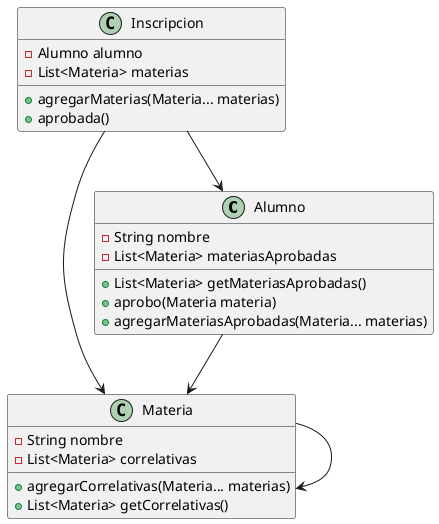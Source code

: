 @startuml

Alumno --> Materia
Inscripcion --> Alumno
Inscripcion --> Materia
Materia -> Materia

class Materia{
    - String nombre
    -List<Materia> correlativas

    +agregarCorrelativas(Materia... materias)
    +List<Materia> getCorrelativas()
}

class Inscripcion{
    -Alumno alumno
    -List<Materia> materias

    +agregarMaterias(Materia... materias)
    +aprobada()
}

class Alumno{
    -String nombre
    -List<Materia> materiasAprobadas

    +List<Materia> getMateriasAprobadas()
    +aprobo(Materia materia)
    +agregarMateriasAprobadas(Materia... materias)
}
@enduml